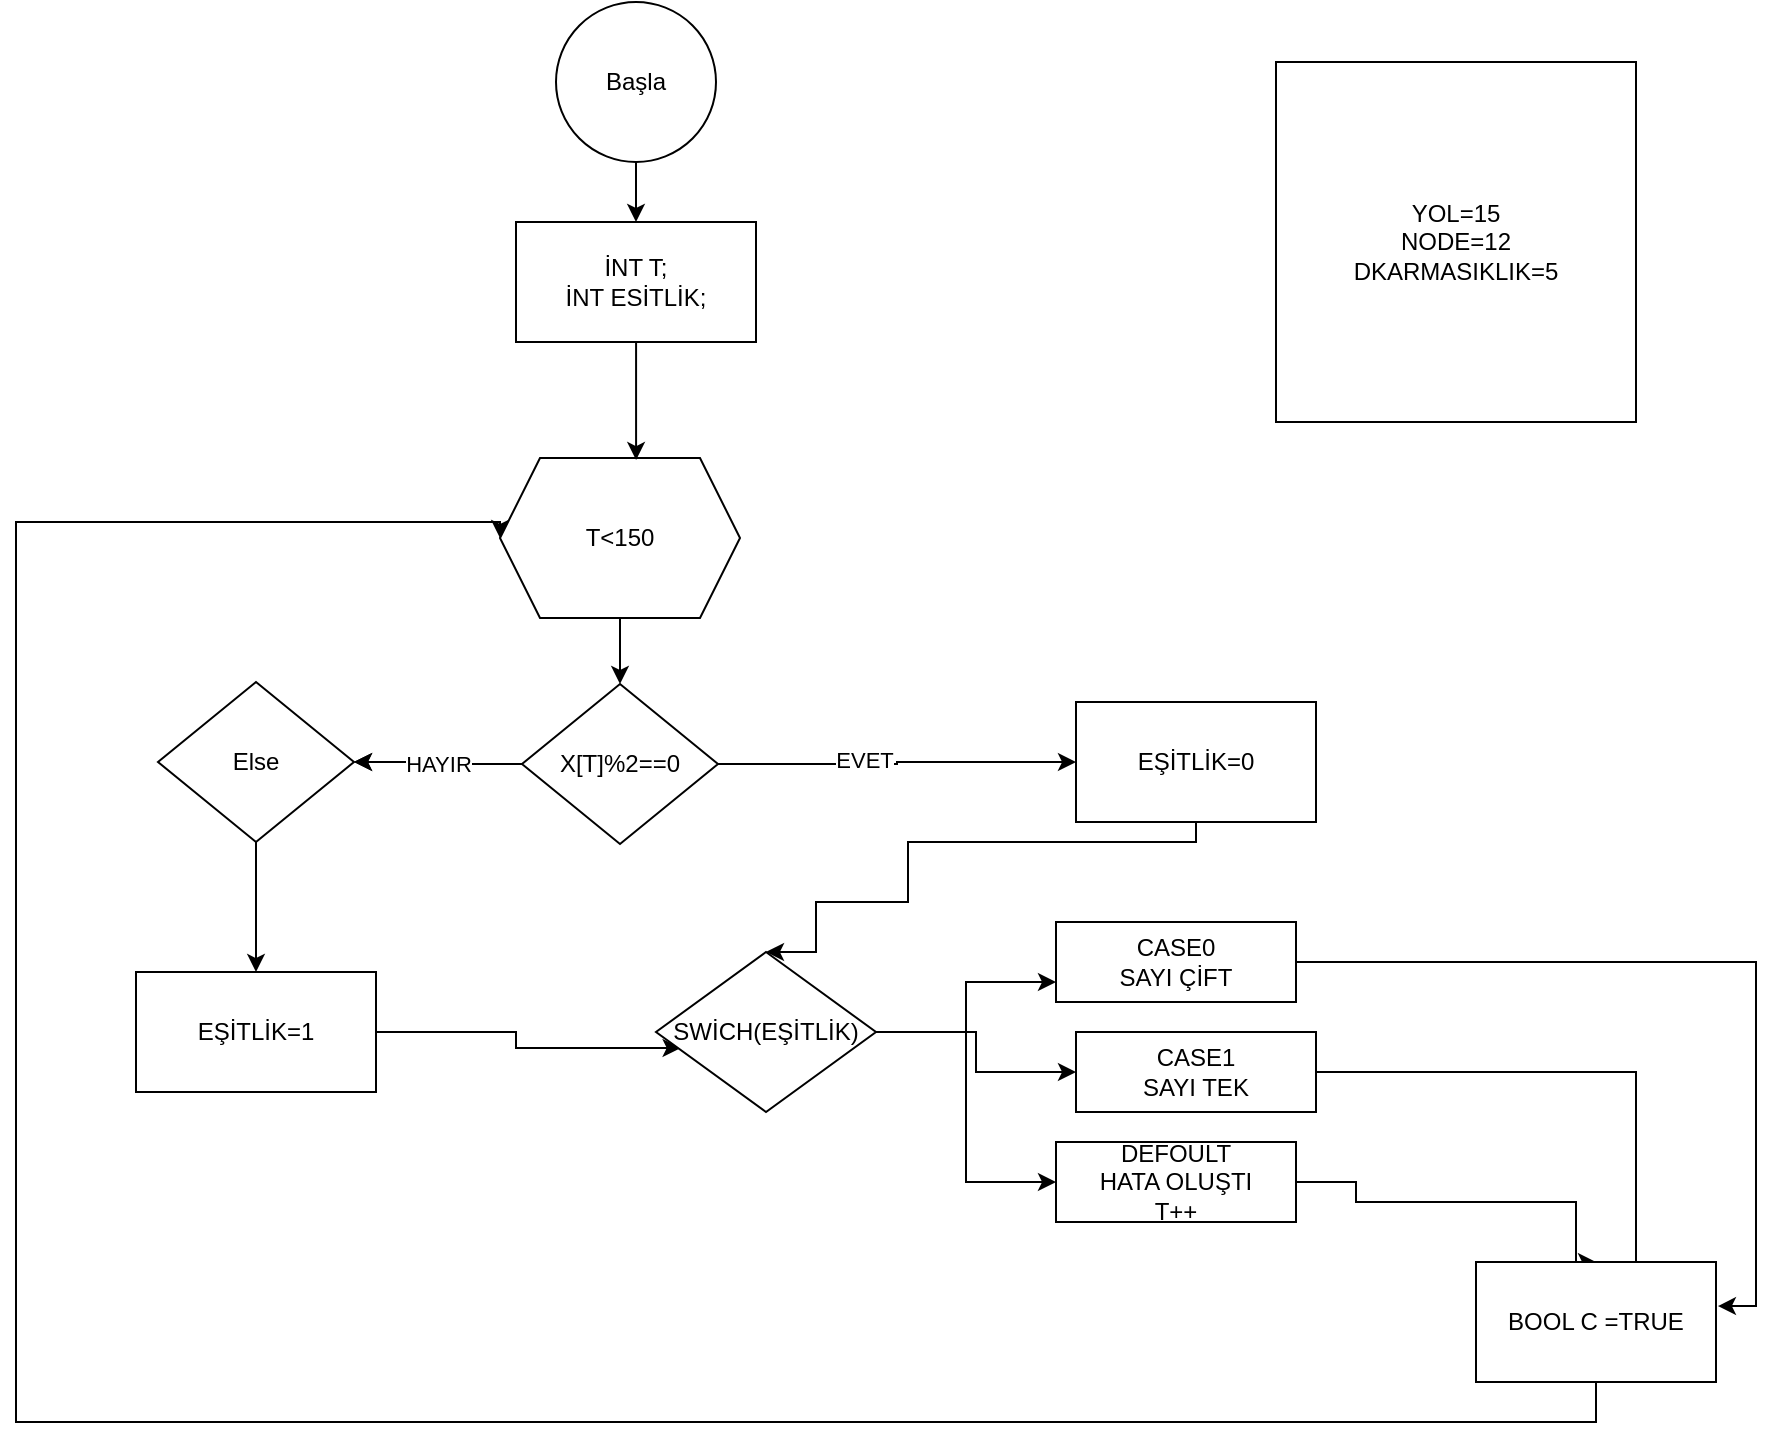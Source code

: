 <mxfile version="15.4.0" type="device"><diagram id="C5RBs43oDa-KdzZeNtuy" name="Page-1"><mxGraphModel dx="2249" dy="822" grid="1" gridSize="10" guides="1" tooltips="1" connect="1" arrows="1" fold="1" page="1" pageScale="1" pageWidth="827" pageHeight="1169" math="0" shadow="0"><root><mxCell id="WIyWlLk6GJQsqaUBKTNV-0"/><mxCell id="WIyWlLk6GJQsqaUBKTNV-1" parent="WIyWlLk6GJQsqaUBKTNV-0"/><mxCell id="WIyWlLk6GJQsqaUBKTNV-2" value="" style="rounded=0;html=1;jettySize=auto;orthogonalLoop=1;fontSize=11;endArrow=block;endFill=0;endSize=8;strokeWidth=1;shadow=0;labelBackgroundColor=none;edgeStyle=orthogonalEdgeStyle;" parent="WIyWlLk6GJQsqaUBKTNV-1" target="WIyWlLk6GJQsqaUBKTNV-6" edge="1"><mxGeometry relative="1" as="geometry"><mxPoint x="220" y="120" as="sourcePoint"/></mxGeometry></mxCell><mxCell id="WIyWlLk6GJQsqaUBKTNV-4" value="Yes" style="rounded=0;html=1;jettySize=auto;orthogonalLoop=1;fontSize=11;endArrow=block;endFill=0;endSize=8;strokeWidth=1;shadow=0;labelBackgroundColor=none;edgeStyle=orthogonalEdgeStyle;" parent="WIyWlLk6GJQsqaUBKTNV-1" target="WIyWlLk6GJQsqaUBKTNV-10" edge="1"><mxGeometry y="20" relative="1" as="geometry"><mxPoint as="offset"/><mxPoint x="220" y="250" as="sourcePoint"/></mxGeometry></mxCell><mxCell id="WIyWlLk6GJQsqaUBKTNV-5" value="No" style="edgeStyle=orthogonalEdgeStyle;rounded=0;html=1;jettySize=auto;orthogonalLoop=1;fontSize=11;endArrow=block;endFill=0;endSize=8;strokeWidth=1;shadow=0;labelBackgroundColor=none;" parent="WIyWlLk6GJQsqaUBKTNV-1" target="WIyWlLk6GJQsqaUBKTNV-7" edge="1"><mxGeometry y="10" relative="1" as="geometry"><mxPoint as="offset"/><mxPoint x="270" y="210" as="sourcePoint"/></mxGeometry></mxCell><mxCell id="WIyWlLk6GJQsqaUBKTNV-8" value="No" style="rounded=0;html=1;jettySize=auto;orthogonalLoop=1;fontSize=11;endArrow=block;endFill=0;endSize=8;strokeWidth=1;shadow=0;labelBackgroundColor=none;edgeStyle=orthogonalEdgeStyle;" parent="WIyWlLk6GJQsqaUBKTNV-1" target="WIyWlLk6GJQsqaUBKTNV-11" edge="1"><mxGeometry x="0.333" y="20" relative="1" as="geometry"><mxPoint as="offset"/><mxPoint x="220" y="370" as="sourcePoint"/></mxGeometry></mxCell><mxCell id="WIyWlLk6GJQsqaUBKTNV-9" value="Yes" style="edgeStyle=orthogonalEdgeStyle;rounded=0;html=1;jettySize=auto;orthogonalLoop=1;fontSize=11;endArrow=block;endFill=0;endSize=8;strokeWidth=1;shadow=0;labelBackgroundColor=none;" parent="WIyWlLk6GJQsqaUBKTNV-1" target="WIyWlLk6GJQsqaUBKTNV-12" edge="1"><mxGeometry y="10" relative="1" as="geometry"><mxPoint as="offset"/><mxPoint x="270" y="330" as="sourcePoint"/></mxGeometry></mxCell><mxCell id="tSG8DzALjkLfo5tMQHnL-3" style="edgeStyle=orthogonalEdgeStyle;rounded=0;orthogonalLoop=1;jettySize=auto;html=1;" edge="1" parent="WIyWlLk6GJQsqaUBKTNV-1" source="tSG8DzALjkLfo5tMQHnL-0" target="tSG8DzALjkLfo5tMQHnL-2"><mxGeometry relative="1" as="geometry"/></mxCell><mxCell id="tSG8DzALjkLfo5tMQHnL-0" value="Başla" style="ellipse;whiteSpace=wrap;html=1;aspect=fixed;" vertex="1" parent="WIyWlLk6GJQsqaUBKTNV-1"><mxGeometry x="180" y="70" width="80" height="80" as="geometry"/></mxCell><mxCell id="tSG8DzALjkLfo5tMQHnL-6" style="edgeStyle=orthogonalEdgeStyle;rounded=0;orthogonalLoop=1;jettySize=auto;html=1;entryX=0.5;entryY=0;entryDx=0;entryDy=0;" edge="1" parent="WIyWlLk6GJQsqaUBKTNV-1" source="tSG8DzALjkLfo5tMQHnL-1" target="tSG8DzALjkLfo5tMQHnL-5"><mxGeometry relative="1" as="geometry"/></mxCell><mxCell id="tSG8DzALjkLfo5tMQHnL-1" value="T&amp;lt;150" style="shape=hexagon;perimeter=hexagonPerimeter2;whiteSpace=wrap;html=1;fixedSize=1;" vertex="1" parent="WIyWlLk6GJQsqaUBKTNV-1"><mxGeometry x="152" y="298" width="120" height="80" as="geometry"/></mxCell><mxCell id="tSG8DzALjkLfo5tMQHnL-4" style="edgeStyle=orthogonalEdgeStyle;rounded=0;orthogonalLoop=1;jettySize=auto;html=1;entryX=0.567;entryY=0.013;entryDx=0;entryDy=0;entryPerimeter=0;" edge="1" parent="WIyWlLk6GJQsqaUBKTNV-1" source="tSG8DzALjkLfo5tMQHnL-2" target="tSG8DzALjkLfo5tMQHnL-1"><mxGeometry relative="1" as="geometry"/></mxCell><mxCell id="tSG8DzALjkLfo5tMQHnL-2" value="İNT T;&lt;br&gt;İNT ESİTLİK;" style="rounded=0;whiteSpace=wrap;html=1;" vertex="1" parent="WIyWlLk6GJQsqaUBKTNV-1"><mxGeometry x="160" y="180" width="120" height="60" as="geometry"/></mxCell><mxCell id="tSG8DzALjkLfo5tMQHnL-8" style="edgeStyle=orthogonalEdgeStyle;rounded=0;orthogonalLoop=1;jettySize=auto;html=1;" edge="1" parent="WIyWlLk6GJQsqaUBKTNV-1" source="tSG8DzALjkLfo5tMQHnL-5" target="tSG8DzALjkLfo5tMQHnL-7"><mxGeometry relative="1" as="geometry"/></mxCell><mxCell id="tSG8DzALjkLfo5tMQHnL-14" value="EVET" style="edgeLabel;html=1;align=center;verticalAlign=middle;resizable=0;points=[];" vertex="1" connectable="0" parent="tSG8DzALjkLfo5tMQHnL-8"><mxGeometry x="-0.188" y="2" relative="1" as="geometry"><mxPoint as="offset"/></mxGeometry></mxCell><mxCell id="tSG8DzALjkLfo5tMQHnL-11" style="edgeStyle=orthogonalEdgeStyle;rounded=0;orthogonalLoop=1;jettySize=auto;html=1;" edge="1" parent="WIyWlLk6GJQsqaUBKTNV-1" source="tSG8DzALjkLfo5tMQHnL-5" target="tSG8DzALjkLfo5tMQHnL-9"><mxGeometry relative="1" as="geometry"/></mxCell><mxCell id="tSG8DzALjkLfo5tMQHnL-15" value="HAYIR" style="edgeStyle=orthogonalEdgeStyle;rounded=0;orthogonalLoop=1;jettySize=auto;html=1;" edge="1" parent="WIyWlLk6GJQsqaUBKTNV-1" source="tSG8DzALjkLfo5tMQHnL-5" target="tSG8DzALjkLfo5tMQHnL-9"><mxGeometry relative="1" as="geometry"/></mxCell><mxCell id="tSG8DzALjkLfo5tMQHnL-5" value="X[T]%2==0" style="rhombus;whiteSpace=wrap;html=1;" vertex="1" parent="WIyWlLk6GJQsqaUBKTNV-1"><mxGeometry x="163" y="411" width="98" height="80" as="geometry"/></mxCell><mxCell id="tSG8DzALjkLfo5tMQHnL-32" style="edgeStyle=orthogonalEdgeStyle;rounded=0;orthogonalLoop=1;jettySize=auto;html=1;entryX=0.5;entryY=0;entryDx=0;entryDy=0;" edge="1" parent="WIyWlLk6GJQsqaUBKTNV-1" source="tSG8DzALjkLfo5tMQHnL-7" target="tSG8DzALjkLfo5tMQHnL-17"><mxGeometry relative="1" as="geometry"><Array as="points"><mxPoint x="500" y="490"/><mxPoint x="356" y="490"/><mxPoint x="356" y="520"/><mxPoint x="310" y="520"/><mxPoint x="310" y="545"/></Array></mxGeometry></mxCell><mxCell id="tSG8DzALjkLfo5tMQHnL-7" value="EŞİTLİK=0" style="rounded=0;whiteSpace=wrap;html=1;" vertex="1" parent="WIyWlLk6GJQsqaUBKTNV-1"><mxGeometry x="440" y="420" width="120" height="60" as="geometry"/></mxCell><mxCell id="tSG8DzALjkLfo5tMQHnL-13" style="edgeStyle=orthogonalEdgeStyle;rounded=0;orthogonalLoop=1;jettySize=auto;html=1;entryX=0.5;entryY=0;entryDx=0;entryDy=0;" edge="1" parent="WIyWlLk6GJQsqaUBKTNV-1" source="tSG8DzALjkLfo5tMQHnL-9" target="tSG8DzALjkLfo5tMQHnL-12"><mxGeometry relative="1" as="geometry"/></mxCell><mxCell id="tSG8DzALjkLfo5tMQHnL-9" value="Else" style="rhombus;whiteSpace=wrap;html=1;" vertex="1" parent="WIyWlLk6GJQsqaUBKTNV-1"><mxGeometry x="-19" y="410" width="98" height="80" as="geometry"/></mxCell><mxCell id="tSG8DzALjkLfo5tMQHnL-20" style="edgeStyle=orthogonalEdgeStyle;rounded=0;orthogonalLoop=1;jettySize=auto;html=1;entryX=0.112;entryY=0.6;entryDx=0;entryDy=0;entryPerimeter=0;" edge="1" parent="WIyWlLk6GJQsqaUBKTNV-1" source="tSG8DzALjkLfo5tMQHnL-12" target="tSG8DzALjkLfo5tMQHnL-17"><mxGeometry relative="1" as="geometry"/></mxCell><mxCell id="tSG8DzALjkLfo5tMQHnL-12" value="EŞİTLİK=1" style="rounded=0;whiteSpace=wrap;html=1;" vertex="1" parent="WIyWlLk6GJQsqaUBKTNV-1"><mxGeometry x="-30" y="555" width="120" height="60" as="geometry"/></mxCell><mxCell id="tSG8DzALjkLfo5tMQHnL-25" style="edgeStyle=orthogonalEdgeStyle;rounded=0;orthogonalLoop=1;jettySize=auto;html=1;entryX=0;entryY=0.75;entryDx=0;entryDy=0;" edge="1" parent="WIyWlLk6GJQsqaUBKTNV-1" source="tSG8DzALjkLfo5tMQHnL-17" target="tSG8DzALjkLfo5tMQHnL-21"><mxGeometry relative="1" as="geometry"/></mxCell><mxCell id="tSG8DzALjkLfo5tMQHnL-26" style="edgeStyle=orthogonalEdgeStyle;rounded=0;orthogonalLoop=1;jettySize=auto;html=1;entryX=0;entryY=0.5;entryDx=0;entryDy=0;" edge="1" parent="WIyWlLk6GJQsqaUBKTNV-1" source="tSG8DzALjkLfo5tMQHnL-17" target="tSG8DzALjkLfo5tMQHnL-22"><mxGeometry relative="1" as="geometry"/></mxCell><mxCell id="tSG8DzALjkLfo5tMQHnL-27" style="edgeStyle=orthogonalEdgeStyle;rounded=0;orthogonalLoop=1;jettySize=auto;html=1;entryX=0;entryY=0.5;entryDx=0;entryDy=0;" edge="1" parent="WIyWlLk6GJQsqaUBKTNV-1" source="tSG8DzALjkLfo5tMQHnL-17" target="tSG8DzALjkLfo5tMQHnL-23"><mxGeometry relative="1" as="geometry"/></mxCell><mxCell id="tSG8DzALjkLfo5tMQHnL-17" value="SWİCH(EŞİTLİK)" style="rhombus;whiteSpace=wrap;html=1;" vertex="1" parent="WIyWlLk6GJQsqaUBKTNV-1"><mxGeometry x="230" y="545" width="110" height="80" as="geometry"/></mxCell><mxCell id="tSG8DzALjkLfo5tMQHnL-36" style="edgeStyle=orthogonalEdgeStyle;rounded=0;orthogonalLoop=1;jettySize=auto;html=1;entryX=1.008;entryY=0.367;entryDx=0;entryDy=0;entryPerimeter=0;" edge="1" parent="WIyWlLk6GJQsqaUBKTNV-1" source="tSG8DzALjkLfo5tMQHnL-21" target="tSG8DzALjkLfo5tMQHnL-28"><mxGeometry relative="1" as="geometry"><mxPoint x="780" y="720" as="targetPoint"/></mxGeometry></mxCell><mxCell id="tSG8DzALjkLfo5tMQHnL-21" value="CASE0&lt;br&gt;SAYI ÇİFT" style="rounded=0;whiteSpace=wrap;html=1;" vertex="1" parent="WIyWlLk6GJQsqaUBKTNV-1"><mxGeometry x="430" y="530" width="120" height="40" as="geometry"/></mxCell><mxCell id="tSG8DzALjkLfo5tMQHnL-31" style="edgeStyle=orthogonalEdgeStyle;rounded=0;orthogonalLoop=1;jettySize=auto;html=1;exitX=1;exitY=0.5;exitDx=0;exitDy=0;entryX=1;entryY=0.25;entryDx=0;entryDy=0;" edge="1" parent="WIyWlLk6GJQsqaUBKTNV-1" source="tSG8DzALjkLfo5tMQHnL-22" target="tSG8DzALjkLfo5tMQHnL-28"><mxGeometry relative="1" as="geometry"><Array as="points"><mxPoint x="720" y="605"/><mxPoint x="720" y="715"/></Array></mxGeometry></mxCell><mxCell id="tSG8DzALjkLfo5tMQHnL-22" value="CASE1&lt;br&gt;SAYI TEK" style="rounded=0;whiteSpace=wrap;html=1;" vertex="1" parent="WIyWlLk6GJQsqaUBKTNV-1"><mxGeometry x="440" y="585" width="120" height="40" as="geometry"/></mxCell><mxCell id="tSG8DzALjkLfo5tMQHnL-30" style="edgeStyle=orthogonalEdgeStyle;rounded=0;orthogonalLoop=1;jettySize=auto;html=1;entryX=0.5;entryY=0;entryDx=0;entryDy=0;" edge="1" parent="WIyWlLk6GJQsqaUBKTNV-1" source="tSG8DzALjkLfo5tMQHnL-23" target="tSG8DzALjkLfo5tMQHnL-28"><mxGeometry relative="1" as="geometry"><mxPoint x="460" y="780" as="targetPoint"/><Array as="points"><mxPoint x="580" y="660"/><mxPoint x="580" y="670"/><mxPoint x="690" y="670"/><mxPoint x="690" y="700"/></Array></mxGeometry></mxCell><mxCell id="tSG8DzALjkLfo5tMQHnL-23" value="DEFOULT&lt;br&gt;HATA OLUŞTI&lt;br&gt;T++" style="rounded=0;whiteSpace=wrap;html=1;" vertex="1" parent="WIyWlLk6GJQsqaUBKTNV-1"><mxGeometry x="430" y="640" width="120" height="40" as="geometry"/></mxCell><mxCell id="tSG8DzALjkLfo5tMQHnL-37" style="edgeStyle=orthogonalEdgeStyle;rounded=0;orthogonalLoop=1;jettySize=auto;html=1;entryX=0;entryY=0.5;entryDx=0;entryDy=0;" edge="1" parent="WIyWlLk6GJQsqaUBKTNV-1" source="tSG8DzALjkLfo5tMQHnL-28" target="tSG8DzALjkLfo5tMQHnL-1"><mxGeometry relative="1" as="geometry"><mxPoint x="-100" y="330" as="targetPoint"/><Array as="points"><mxPoint x="700" y="780"/><mxPoint x="-90" y="780"/><mxPoint x="-90" y="330"/><mxPoint x="152" y="330"/></Array></mxGeometry></mxCell><mxCell id="tSG8DzALjkLfo5tMQHnL-28" value="BOOL C =TRUE" style="rounded=0;whiteSpace=wrap;html=1;" vertex="1" parent="WIyWlLk6GJQsqaUBKTNV-1"><mxGeometry x="640" y="700" width="120" height="60" as="geometry"/></mxCell><mxCell id="tSG8DzALjkLfo5tMQHnL-35" value="YOL=15&lt;br&gt;NODE=12&lt;br&gt;DKARMASIKLIK=5" style="whiteSpace=wrap;html=1;aspect=fixed;" vertex="1" parent="WIyWlLk6GJQsqaUBKTNV-1"><mxGeometry x="540" y="100" width="180" height="180" as="geometry"/></mxCell></root></mxGraphModel></diagram></mxfile>